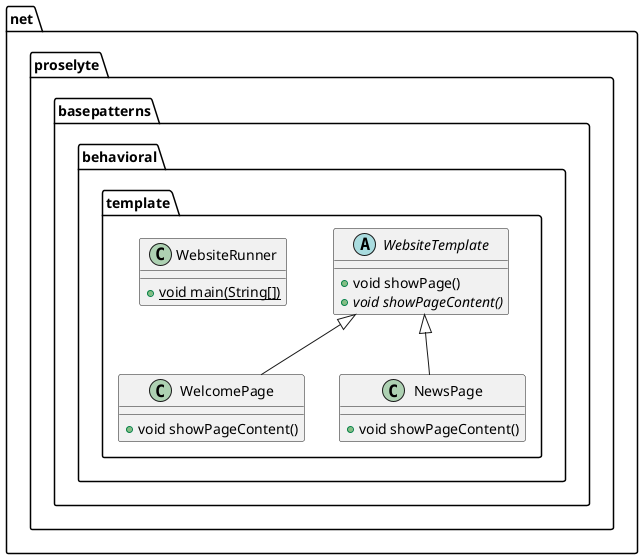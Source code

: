 @startuml
abstract class net.proselyte.basepatterns.behavioral.template.WebsiteTemplate {
+ void showPage()
+ {abstract}void showPageContent()
}

class net.proselyte.basepatterns.behavioral.template.WelcomePage {
+ void showPageContent()
}

class net.proselyte.basepatterns.behavioral.template.NewsPage {
+ void showPageContent()
}

class net.proselyte.basepatterns.behavioral.template.WebsiteRunner {
+ {static} void main(String[])
}



net.proselyte.basepatterns.behavioral.template.WebsiteTemplate <|-- net.proselyte.basepatterns.behavioral.template.WelcomePage
net.proselyte.basepatterns.behavioral.template.WebsiteTemplate <|-- net.proselyte.basepatterns.behavioral.template.NewsPage
@enduml